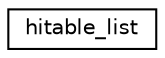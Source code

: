 digraph "Graphical Class Hierarchy"
{
  edge [fontname="Helvetica",fontsize="10",labelfontname="Helvetica",labelfontsize="10"];
  node [fontname="Helvetica",fontsize="10",shape=record];
  rankdir="LR";
  Node0 [label="hitable_list",height=0.2,width=0.4,color="black", fillcolor="white", style="filled",URL="$classhitable__list.html",tooltip="container for list of hitables "];
}
